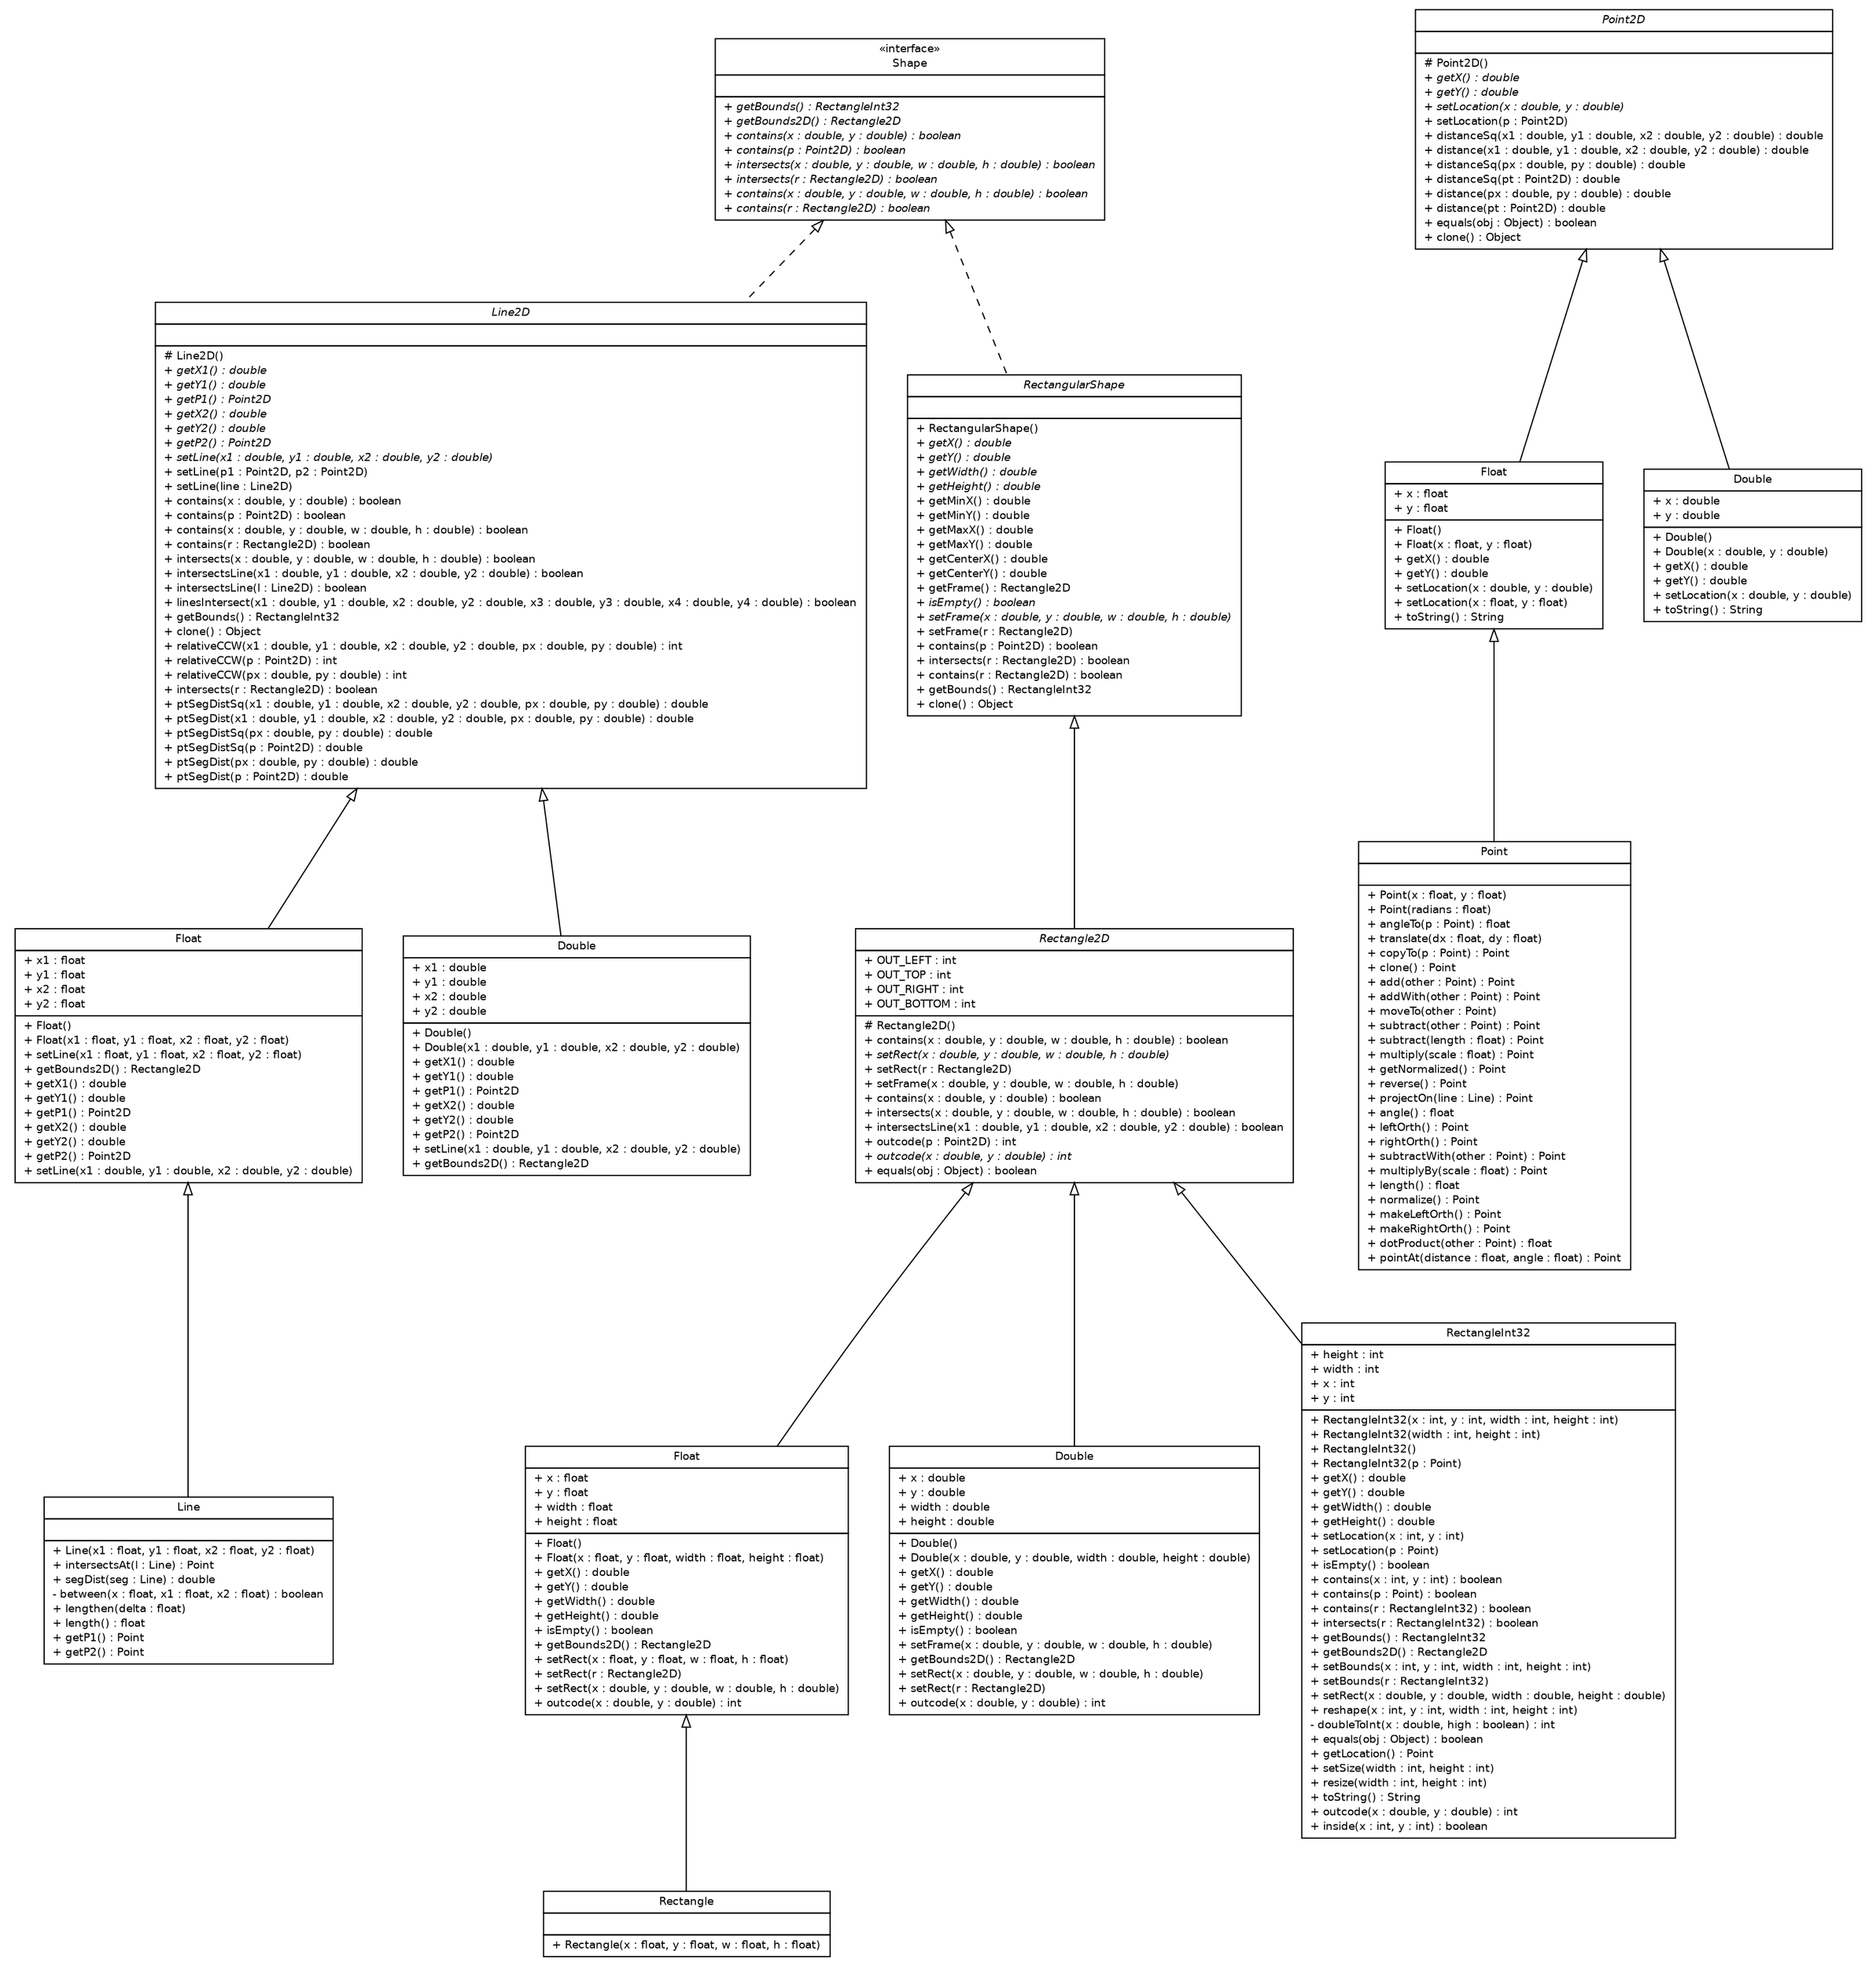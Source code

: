#!/usr/local/bin/dot
#
# Class diagram 
# Generated by UMLGraph version R5_6-24-gf6e263 (http://www.umlgraph.org/)
#

digraph G {
	edge [fontname="Helvetica",fontsize=10,labelfontname="Helvetica",labelfontsize=10];
	node [fontname="Helvetica",fontsize=10,shape=plaintext];
	nodesep=0.25;
	ranksep=0.5;
	// lejos.robotics.geometry.Line
	c723 [label=<<table title="lejos.robotics.geometry.Line" border="0" cellborder="1" cellspacing="0" cellpadding="2" port="p" href="./Line.html">
		<tr><td><table border="0" cellspacing="0" cellpadding="1">
<tr><td align="center" balign="center"> Line </td></tr>
		</table></td></tr>
		<tr><td><table border="0" cellspacing="0" cellpadding="1">
<tr><td align="left" balign="left">  </td></tr>
		</table></td></tr>
		<tr><td><table border="0" cellspacing="0" cellpadding="1">
<tr><td align="left" balign="left"> + Line(x1 : float, y1 : float, x2 : float, y2 : float) </td></tr>
<tr><td align="left" balign="left"> + intersectsAt(l : Line) : Point </td></tr>
<tr><td align="left" balign="left"> + segDist(seg : Line) : double </td></tr>
<tr><td align="left" balign="left"> - between(x : float, x1 : float, x2 : float) : boolean </td></tr>
<tr><td align="left" balign="left"> + lengthen(delta : float) </td></tr>
<tr><td align="left" balign="left"> + length() : float </td></tr>
<tr><td align="left" balign="left"> + getP1() : Point </td></tr>
<tr><td align="left" balign="left"> + getP2() : Point </td></tr>
		</table></td></tr>
		</table>>, URL="./Line.html", fontname="Helvetica", fontcolor="black", fontsize=9.0];
	// lejos.robotics.geometry.Line2D
	c724 [label=<<table title="lejos.robotics.geometry.Line2D" border="0" cellborder="1" cellspacing="0" cellpadding="2" port="p" href="./Line2D.html">
		<tr><td><table border="0" cellspacing="0" cellpadding="1">
<tr><td align="center" balign="center"><font face="Helvetica-Oblique"> Line2D </font></td></tr>
		</table></td></tr>
		<tr><td><table border="0" cellspacing="0" cellpadding="1">
<tr><td align="left" balign="left">  </td></tr>
		</table></td></tr>
		<tr><td><table border="0" cellspacing="0" cellpadding="1">
<tr><td align="left" balign="left"> # Line2D() </td></tr>
<tr><td align="left" balign="left"><font face="Helvetica-Oblique" point-size="9.0"> + getX1() : double </font></td></tr>
<tr><td align="left" balign="left"><font face="Helvetica-Oblique" point-size="9.0"> + getY1() : double </font></td></tr>
<tr><td align="left" balign="left"><font face="Helvetica-Oblique" point-size="9.0"> + getP1() : Point2D </font></td></tr>
<tr><td align="left" balign="left"><font face="Helvetica-Oblique" point-size="9.0"> + getX2() : double </font></td></tr>
<tr><td align="left" balign="left"><font face="Helvetica-Oblique" point-size="9.0"> + getY2() : double </font></td></tr>
<tr><td align="left" balign="left"><font face="Helvetica-Oblique" point-size="9.0"> + getP2() : Point2D </font></td></tr>
<tr><td align="left" balign="left"><font face="Helvetica-Oblique" point-size="9.0"> + setLine(x1 : double, y1 : double, x2 : double, y2 : double) </font></td></tr>
<tr><td align="left" balign="left"> + setLine(p1 : Point2D, p2 : Point2D) </td></tr>
<tr><td align="left" balign="left"> + setLine(line : Line2D) </td></tr>
<tr><td align="left" balign="left"> + contains(x : double, y : double) : boolean </td></tr>
<tr><td align="left" balign="left"> + contains(p : Point2D) : boolean </td></tr>
<tr><td align="left" balign="left"> + contains(x : double, y : double, w : double, h : double) : boolean </td></tr>
<tr><td align="left" balign="left"> + contains(r : Rectangle2D) : boolean </td></tr>
<tr><td align="left" balign="left"> + intersects(x : double, y : double, w : double, h : double) : boolean </td></tr>
<tr><td align="left" balign="left"> + intersectsLine(x1 : double, y1 : double, x2 : double, y2 : double) : boolean </td></tr>
<tr><td align="left" balign="left"> + intersectsLine(l : Line2D) : boolean </td></tr>
<tr><td align="left" balign="left"> + linesIntersect(x1 : double, y1 : double, x2 : double, y2 : double, x3 : double, y3 : double, x4 : double, y4 : double) : boolean </td></tr>
<tr><td align="left" balign="left"> + getBounds() : RectangleInt32 </td></tr>
<tr><td align="left" balign="left"> + clone() : Object </td></tr>
<tr><td align="left" balign="left"> + relativeCCW(x1 : double, y1 : double, x2 : double, y2 : double, px : double, py : double) : int </td></tr>
<tr><td align="left" balign="left"> + relativeCCW(p : Point2D) : int </td></tr>
<tr><td align="left" balign="left"> + relativeCCW(px : double, py : double) : int </td></tr>
<tr><td align="left" balign="left"> + intersects(r : Rectangle2D) : boolean </td></tr>
<tr><td align="left" balign="left"> + ptSegDistSq(x1 : double, y1 : double, x2 : double, y2 : double, px : double, py : double) : double </td></tr>
<tr><td align="left" balign="left"> + ptSegDist(x1 : double, y1 : double, x2 : double, y2 : double, px : double, py : double) : double </td></tr>
<tr><td align="left" balign="left"> + ptSegDistSq(px : double, py : double) : double </td></tr>
<tr><td align="left" balign="left"> + ptSegDistSq(p : Point2D) : double </td></tr>
<tr><td align="left" balign="left"> + ptSegDist(px : double, py : double) : double </td></tr>
<tr><td align="left" balign="left"> + ptSegDist(p : Point2D) : double </td></tr>
		</table></td></tr>
		</table>>, URL="./Line2D.html", fontname="Helvetica", fontcolor="black", fontsize=9.0];
	// lejos.robotics.geometry.Line2D.Float
	c725 [label=<<table title="lejos.robotics.geometry.Line2D.Float" border="0" cellborder="1" cellspacing="0" cellpadding="2" port="p" href="./Line2D.Float.html">
		<tr><td><table border="0" cellspacing="0" cellpadding="1">
<tr><td align="center" balign="center"> Float </td></tr>
		</table></td></tr>
		<tr><td><table border="0" cellspacing="0" cellpadding="1">
<tr><td align="left" balign="left"> + x1 : float </td></tr>
<tr><td align="left" balign="left"> + y1 : float </td></tr>
<tr><td align="left" balign="left"> + x2 : float </td></tr>
<tr><td align="left" balign="left"> + y2 : float </td></tr>
		</table></td></tr>
		<tr><td><table border="0" cellspacing="0" cellpadding="1">
<tr><td align="left" balign="left"> + Float() </td></tr>
<tr><td align="left" balign="left"> + Float(x1 : float, y1 : float, x2 : float, y2 : float) </td></tr>
<tr><td align="left" balign="left"> + setLine(x1 : float, y1 : float, x2 : float, y2 : float) </td></tr>
<tr><td align="left" balign="left"> + getBounds2D() : Rectangle2D </td></tr>
<tr><td align="left" balign="left"> + getX1() : double </td></tr>
<tr><td align="left" balign="left"> + getY1() : double </td></tr>
<tr><td align="left" balign="left"> + getP1() : Point2D </td></tr>
<tr><td align="left" balign="left"> + getX2() : double </td></tr>
<tr><td align="left" balign="left"> + getY2() : double </td></tr>
<tr><td align="left" balign="left"> + getP2() : Point2D </td></tr>
<tr><td align="left" balign="left"> + setLine(x1 : double, y1 : double, x2 : double, y2 : double) </td></tr>
		</table></td></tr>
		</table>>, URL="./Line2D.Float.html", fontname="Helvetica", fontcolor="black", fontsize=9.0];
	// lejos.robotics.geometry.Line2D.Double
	c726 [label=<<table title="lejos.robotics.geometry.Line2D.Double" border="0" cellborder="1" cellspacing="0" cellpadding="2" port="p" href="./Line2D.Double.html">
		<tr><td><table border="0" cellspacing="0" cellpadding="1">
<tr><td align="center" balign="center"> Double </td></tr>
		</table></td></tr>
		<tr><td><table border="0" cellspacing="0" cellpadding="1">
<tr><td align="left" balign="left"> + x1 : double </td></tr>
<tr><td align="left" balign="left"> + y1 : double </td></tr>
<tr><td align="left" balign="left"> + x2 : double </td></tr>
<tr><td align="left" balign="left"> + y2 : double </td></tr>
		</table></td></tr>
		<tr><td><table border="0" cellspacing="0" cellpadding="1">
<tr><td align="left" balign="left"> + Double() </td></tr>
<tr><td align="left" balign="left"> + Double(x1 : double, y1 : double, x2 : double, y2 : double) </td></tr>
<tr><td align="left" balign="left"> + getX1() : double </td></tr>
<tr><td align="left" balign="left"> + getY1() : double </td></tr>
<tr><td align="left" balign="left"> + getP1() : Point2D </td></tr>
<tr><td align="left" balign="left"> + getX2() : double </td></tr>
<tr><td align="left" balign="left"> + getY2() : double </td></tr>
<tr><td align="left" balign="left"> + getP2() : Point2D </td></tr>
<tr><td align="left" balign="left"> + setLine(x1 : double, y1 : double, x2 : double, y2 : double) </td></tr>
<tr><td align="left" balign="left"> + getBounds2D() : Rectangle2D </td></tr>
		</table></td></tr>
		</table>>, URL="./Line2D.Double.html", fontname="Helvetica", fontcolor="black", fontsize=9.0];
	// lejos.robotics.geometry.Point
	c727 [label=<<table title="lejos.robotics.geometry.Point" border="0" cellborder="1" cellspacing="0" cellpadding="2" port="p" href="./Point.html">
		<tr><td><table border="0" cellspacing="0" cellpadding="1">
<tr><td align="center" balign="center"> Point </td></tr>
		</table></td></tr>
		<tr><td><table border="0" cellspacing="0" cellpadding="1">
<tr><td align="left" balign="left">  </td></tr>
		</table></td></tr>
		<tr><td><table border="0" cellspacing="0" cellpadding="1">
<tr><td align="left" balign="left"> + Point(x : float, y : float) </td></tr>
<tr><td align="left" balign="left"> + Point(radians : float) </td></tr>
<tr><td align="left" balign="left"> + angleTo(p : Point) : float </td></tr>
<tr><td align="left" balign="left"> + translate(dx : float, dy : float) </td></tr>
<tr><td align="left" balign="left"> + copyTo(p : Point) : Point </td></tr>
<tr><td align="left" balign="left"> + clone() : Point </td></tr>
<tr><td align="left" balign="left"> + add(other : Point) : Point </td></tr>
<tr><td align="left" balign="left"> + addWith(other : Point) : Point </td></tr>
<tr><td align="left" balign="left"> + moveTo(other : Point) </td></tr>
<tr><td align="left" balign="left"> + subtract(other : Point) : Point </td></tr>
<tr><td align="left" balign="left"> + subtract(length : float) : Point </td></tr>
<tr><td align="left" balign="left"> + multiply(scale : float) : Point </td></tr>
<tr><td align="left" balign="left"> + getNormalized() : Point </td></tr>
<tr><td align="left" balign="left"> + reverse() : Point </td></tr>
<tr><td align="left" balign="left"> + projectOn(line : Line) : Point </td></tr>
<tr><td align="left" balign="left"> + angle() : float </td></tr>
<tr><td align="left" balign="left"> + leftOrth() : Point </td></tr>
<tr><td align="left" balign="left"> + rightOrth() : Point </td></tr>
<tr><td align="left" balign="left"> + subtractWith(other : Point) : Point </td></tr>
<tr><td align="left" balign="left"> + multiplyBy(scale : float) : Point </td></tr>
<tr><td align="left" balign="left"> + length() : float </td></tr>
<tr><td align="left" balign="left"> + normalize() : Point </td></tr>
<tr><td align="left" balign="left"> + makeLeftOrth() : Point </td></tr>
<tr><td align="left" balign="left"> + makeRightOrth() : Point </td></tr>
<tr><td align="left" balign="left"> + dotProduct(other : Point) : float </td></tr>
<tr><td align="left" balign="left"> + pointAt(distance : float, angle : float) : Point </td></tr>
		</table></td></tr>
		</table>>, URL="./Point.html", fontname="Helvetica", fontcolor="black", fontsize=9.0];
	// lejos.robotics.geometry.Point2D
	c728 [label=<<table title="lejos.robotics.geometry.Point2D" border="0" cellborder="1" cellspacing="0" cellpadding="2" port="p" href="./Point2D.html">
		<tr><td><table border="0" cellspacing="0" cellpadding="1">
<tr><td align="center" balign="center"><font face="Helvetica-Oblique"> Point2D </font></td></tr>
		</table></td></tr>
		<tr><td><table border="0" cellspacing="0" cellpadding="1">
<tr><td align="left" balign="left">  </td></tr>
		</table></td></tr>
		<tr><td><table border="0" cellspacing="0" cellpadding="1">
<tr><td align="left" balign="left"> # Point2D() </td></tr>
<tr><td align="left" balign="left"><font face="Helvetica-Oblique" point-size="9.0"> + getX() : double </font></td></tr>
<tr><td align="left" balign="left"><font face="Helvetica-Oblique" point-size="9.0"> + getY() : double </font></td></tr>
<tr><td align="left" balign="left"><font face="Helvetica-Oblique" point-size="9.0"> + setLocation(x : double, y : double) </font></td></tr>
<tr><td align="left" balign="left"> + setLocation(p : Point2D) </td></tr>
<tr><td align="left" balign="left"> + distanceSq(x1 : double, y1 : double, x2 : double, y2 : double) : double </td></tr>
<tr><td align="left" balign="left"> + distance(x1 : double, y1 : double, x2 : double, y2 : double) : double </td></tr>
<tr><td align="left" balign="left"> + distanceSq(px : double, py : double) : double </td></tr>
<tr><td align="left" balign="left"> + distanceSq(pt : Point2D) : double </td></tr>
<tr><td align="left" balign="left"> + distance(px : double, py : double) : double </td></tr>
<tr><td align="left" balign="left"> + distance(pt : Point2D) : double </td></tr>
<tr><td align="left" balign="left"> + equals(obj : Object) : boolean </td></tr>
<tr><td align="left" balign="left"> + clone() : Object </td></tr>
		</table></td></tr>
		</table>>, URL="./Point2D.html", fontname="Helvetica", fontcolor="black", fontsize=9.0];
	// lejos.robotics.geometry.Point2D.Float
	c729 [label=<<table title="lejos.robotics.geometry.Point2D.Float" border="0" cellborder="1" cellspacing="0" cellpadding="2" port="p" href="./Point2D.Float.html">
		<tr><td><table border="0" cellspacing="0" cellpadding="1">
<tr><td align="center" balign="center"> Float </td></tr>
		</table></td></tr>
		<tr><td><table border="0" cellspacing="0" cellpadding="1">
<tr><td align="left" balign="left"> + x : float </td></tr>
<tr><td align="left" balign="left"> + y : float </td></tr>
		</table></td></tr>
		<tr><td><table border="0" cellspacing="0" cellpadding="1">
<tr><td align="left" balign="left"> + Float() </td></tr>
<tr><td align="left" balign="left"> + Float(x : float, y : float) </td></tr>
<tr><td align="left" balign="left"> + getX() : double </td></tr>
<tr><td align="left" balign="left"> + getY() : double </td></tr>
<tr><td align="left" balign="left"> + setLocation(x : double, y : double) </td></tr>
<tr><td align="left" balign="left"> + setLocation(x : float, y : float) </td></tr>
<tr><td align="left" balign="left"> + toString() : String </td></tr>
		</table></td></tr>
		</table>>, URL="./Point2D.Float.html", fontname="Helvetica", fontcolor="black", fontsize=9.0];
	// lejos.robotics.geometry.Point2D.Double
	c730 [label=<<table title="lejos.robotics.geometry.Point2D.Double" border="0" cellborder="1" cellspacing="0" cellpadding="2" port="p" href="./Point2D.Double.html">
		<tr><td><table border="0" cellspacing="0" cellpadding="1">
<tr><td align="center" balign="center"> Double </td></tr>
		</table></td></tr>
		<tr><td><table border="0" cellspacing="0" cellpadding="1">
<tr><td align="left" balign="left"> + x : double </td></tr>
<tr><td align="left" balign="left"> + y : double </td></tr>
		</table></td></tr>
		<tr><td><table border="0" cellspacing="0" cellpadding="1">
<tr><td align="left" balign="left"> + Double() </td></tr>
<tr><td align="left" balign="left"> + Double(x : double, y : double) </td></tr>
<tr><td align="left" balign="left"> + getX() : double </td></tr>
<tr><td align="left" balign="left"> + getY() : double </td></tr>
<tr><td align="left" balign="left"> + setLocation(x : double, y : double) </td></tr>
<tr><td align="left" balign="left"> + toString() : String </td></tr>
		</table></td></tr>
		</table>>, URL="./Point2D.Double.html", fontname="Helvetica", fontcolor="black", fontsize=9.0];
	// lejos.robotics.geometry.Rectangle
	c731 [label=<<table title="lejos.robotics.geometry.Rectangle" border="0" cellborder="1" cellspacing="0" cellpadding="2" port="p" href="./Rectangle.html">
		<tr><td><table border="0" cellspacing="0" cellpadding="1">
<tr><td align="center" balign="center"> Rectangle </td></tr>
		</table></td></tr>
		<tr><td><table border="0" cellspacing="0" cellpadding="1">
<tr><td align="left" balign="left">  </td></tr>
		</table></td></tr>
		<tr><td><table border="0" cellspacing="0" cellpadding="1">
<tr><td align="left" balign="left"> + Rectangle(x : float, y : float, w : float, h : float) </td></tr>
		</table></td></tr>
		</table>>, URL="./Rectangle.html", fontname="Helvetica", fontcolor="black", fontsize=9.0];
	// lejos.robotics.geometry.Rectangle2D
	c732 [label=<<table title="lejos.robotics.geometry.Rectangle2D" border="0" cellborder="1" cellspacing="0" cellpadding="2" port="p" href="./Rectangle2D.html">
		<tr><td><table border="0" cellspacing="0" cellpadding="1">
<tr><td align="center" balign="center"><font face="Helvetica-Oblique"> Rectangle2D </font></td></tr>
		</table></td></tr>
		<tr><td><table border="0" cellspacing="0" cellpadding="1">
<tr><td align="left" balign="left"> + OUT_LEFT : int </td></tr>
<tr><td align="left" balign="left"> + OUT_TOP : int </td></tr>
<tr><td align="left" balign="left"> + OUT_RIGHT : int </td></tr>
<tr><td align="left" balign="left"> + OUT_BOTTOM : int </td></tr>
		</table></td></tr>
		<tr><td><table border="0" cellspacing="0" cellpadding="1">
<tr><td align="left" balign="left"> # Rectangle2D() </td></tr>
<tr><td align="left" balign="left"> + contains(x : double, y : double, w : double, h : double) : boolean </td></tr>
<tr><td align="left" balign="left"><font face="Helvetica-Oblique" point-size="9.0"> + setRect(x : double, y : double, w : double, h : double) </font></td></tr>
<tr><td align="left" balign="left"> + setRect(r : Rectangle2D) </td></tr>
<tr><td align="left" balign="left"> + setFrame(x : double, y : double, w : double, h : double) </td></tr>
<tr><td align="left" balign="left"> + contains(x : double, y : double) : boolean </td></tr>
<tr><td align="left" balign="left"> + intersects(x : double, y : double, w : double, h : double) : boolean </td></tr>
<tr><td align="left" balign="left"> + intersectsLine(x1 : double, y1 : double, x2 : double, y2 : double) : boolean </td></tr>
<tr><td align="left" balign="left"> + outcode(p : Point2D) : int </td></tr>
<tr><td align="left" balign="left"><font face="Helvetica-Oblique" point-size="9.0"> + outcode(x : double, y : double) : int </font></td></tr>
<tr><td align="left" balign="left"> + equals(obj : Object) : boolean </td></tr>
		</table></td></tr>
		</table>>, URL="./Rectangle2D.html", fontname="Helvetica", fontcolor="black", fontsize=9.0];
	// lejos.robotics.geometry.Rectangle2D.Float
	c733 [label=<<table title="lejos.robotics.geometry.Rectangle2D.Float" border="0" cellborder="1" cellspacing="0" cellpadding="2" port="p" href="./Rectangle2D.Float.html">
		<tr><td><table border="0" cellspacing="0" cellpadding="1">
<tr><td align="center" balign="center"> Float </td></tr>
		</table></td></tr>
		<tr><td><table border="0" cellspacing="0" cellpadding="1">
<tr><td align="left" balign="left"> + x : float </td></tr>
<tr><td align="left" balign="left"> + y : float </td></tr>
<tr><td align="left" balign="left"> + width : float </td></tr>
<tr><td align="left" balign="left"> + height : float </td></tr>
		</table></td></tr>
		<tr><td><table border="0" cellspacing="0" cellpadding="1">
<tr><td align="left" balign="left"> + Float() </td></tr>
<tr><td align="left" balign="left"> + Float(x : float, y : float, width : float, height : float) </td></tr>
<tr><td align="left" balign="left"> + getX() : double </td></tr>
<tr><td align="left" balign="left"> + getY() : double </td></tr>
<tr><td align="left" balign="left"> + getWidth() : double </td></tr>
<tr><td align="left" balign="left"> + getHeight() : double </td></tr>
<tr><td align="left" balign="left"> + isEmpty() : boolean </td></tr>
<tr><td align="left" balign="left"> + getBounds2D() : Rectangle2D </td></tr>
<tr><td align="left" balign="left"> + setRect(x : float, y : float, w : float, h : float) </td></tr>
<tr><td align="left" balign="left"> + setRect(r : Rectangle2D) </td></tr>
<tr><td align="left" balign="left"> + setRect(x : double, y : double, w : double, h : double) </td></tr>
<tr><td align="left" balign="left"> + outcode(x : double, y : double) : int </td></tr>
		</table></td></tr>
		</table>>, URL="./Rectangle2D.Float.html", fontname="Helvetica", fontcolor="black", fontsize=9.0];
	// lejos.robotics.geometry.Rectangle2D.Double
	c734 [label=<<table title="lejos.robotics.geometry.Rectangle2D.Double" border="0" cellborder="1" cellspacing="0" cellpadding="2" port="p" href="./Rectangle2D.Double.html">
		<tr><td><table border="0" cellspacing="0" cellpadding="1">
<tr><td align="center" balign="center"> Double </td></tr>
		</table></td></tr>
		<tr><td><table border="0" cellspacing="0" cellpadding="1">
<tr><td align="left" balign="left"> + x : double </td></tr>
<tr><td align="left" balign="left"> + y : double </td></tr>
<tr><td align="left" balign="left"> + width : double </td></tr>
<tr><td align="left" balign="left"> + height : double </td></tr>
		</table></td></tr>
		<tr><td><table border="0" cellspacing="0" cellpadding="1">
<tr><td align="left" balign="left"> + Double() </td></tr>
<tr><td align="left" balign="left"> + Double(x : double, y : double, width : double, height : double) </td></tr>
<tr><td align="left" balign="left"> + getX() : double </td></tr>
<tr><td align="left" balign="left"> + getY() : double </td></tr>
<tr><td align="left" balign="left"> + getWidth() : double </td></tr>
<tr><td align="left" balign="left"> + getHeight() : double </td></tr>
<tr><td align="left" balign="left"> + isEmpty() : boolean </td></tr>
<tr><td align="left" balign="left"> + setFrame(x : double, y : double, w : double, h : double) </td></tr>
<tr><td align="left" balign="left"> + getBounds2D() : Rectangle2D </td></tr>
<tr><td align="left" balign="left"> + setRect(x : double, y : double, w : double, h : double) </td></tr>
<tr><td align="left" balign="left"> + setRect(r : Rectangle2D) </td></tr>
<tr><td align="left" balign="left"> + outcode(x : double, y : double) : int </td></tr>
		</table></td></tr>
		</table>>, URL="./Rectangle2D.Double.html", fontname="Helvetica", fontcolor="black", fontsize=9.0];
	// lejos.robotics.geometry.RectangleInt32
	c735 [label=<<table title="lejos.robotics.geometry.RectangleInt32" border="0" cellborder="1" cellspacing="0" cellpadding="2" port="p" href="./RectangleInt32.html">
		<tr><td><table border="0" cellspacing="0" cellpadding="1">
<tr><td align="center" balign="center"> RectangleInt32 </td></tr>
		</table></td></tr>
		<tr><td><table border="0" cellspacing="0" cellpadding="1">
<tr><td align="left" balign="left"> + height : int </td></tr>
<tr><td align="left" balign="left"> + width : int </td></tr>
<tr><td align="left" balign="left"> + x : int </td></tr>
<tr><td align="left" balign="left"> + y : int </td></tr>
		</table></td></tr>
		<tr><td><table border="0" cellspacing="0" cellpadding="1">
<tr><td align="left" balign="left"> + RectangleInt32(x : int, y : int, width : int, height : int) </td></tr>
<tr><td align="left" balign="left"> + RectangleInt32(width : int, height : int) </td></tr>
<tr><td align="left" balign="left"> + RectangleInt32() </td></tr>
<tr><td align="left" balign="left"> + RectangleInt32(p : Point) </td></tr>
<tr><td align="left" balign="left"> + getX() : double </td></tr>
<tr><td align="left" balign="left"> + getY() : double </td></tr>
<tr><td align="left" balign="left"> + getWidth() : double </td></tr>
<tr><td align="left" balign="left"> + getHeight() : double </td></tr>
<tr><td align="left" balign="left"> + setLocation(x : int, y : int) </td></tr>
<tr><td align="left" balign="left"> + setLocation(p : Point) </td></tr>
<tr><td align="left" balign="left"> + isEmpty() : boolean </td></tr>
<tr><td align="left" balign="left"> + contains(x : int, y : int) : boolean </td></tr>
<tr><td align="left" balign="left"> + contains(p : Point) : boolean </td></tr>
<tr><td align="left" balign="left"> + contains(r : RectangleInt32) : boolean </td></tr>
<tr><td align="left" balign="left"> + intersects(r : RectangleInt32) : boolean </td></tr>
<tr><td align="left" balign="left"> + getBounds() : RectangleInt32 </td></tr>
<tr><td align="left" balign="left"> + getBounds2D() : Rectangle2D </td></tr>
<tr><td align="left" balign="left"> + setBounds(x : int, y : int, width : int, height : int) </td></tr>
<tr><td align="left" balign="left"> + setBounds(r : RectangleInt32) </td></tr>
<tr><td align="left" balign="left"> + setRect(x : double, y : double, width : double, height : double) </td></tr>
<tr><td align="left" balign="left"> + reshape(x : int, y : int, width : int, height : int) </td></tr>
<tr><td align="left" balign="left"> - doubleToInt(x : double, high : boolean) : int </td></tr>
<tr><td align="left" balign="left"> + equals(obj : Object) : boolean </td></tr>
<tr><td align="left" balign="left"> + getLocation() : Point </td></tr>
<tr><td align="left" balign="left"> + setSize(width : int, height : int) </td></tr>
<tr><td align="left" balign="left"> + resize(width : int, height : int) </td></tr>
<tr><td align="left" balign="left"> + toString() : String </td></tr>
<tr><td align="left" balign="left"> + outcode(x : double, y : double) : int </td></tr>
<tr><td align="left" balign="left"> + inside(x : int, y : int) : boolean </td></tr>
		</table></td></tr>
		</table>>, URL="./RectangleInt32.html", fontname="Helvetica", fontcolor="black", fontsize=9.0];
	// lejos.robotics.geometry.RectangularShape
	c736 [label=<<table title="lejos.robotics.geometry.RectangularShape" border="0" cellborder="1" cellspacing="0" cellpadding="2" port="p" href="./RectangularShape.html">
		<tr><td><table border="0" cellspacing="0" cellpadding="1">
<tr><td align="center" balign="center"><font face="Helvetica-Oblique"> RectangularShape </font></td></tr>
		</table></td></tr>
		<tr><td><table border="0" cellspacing="0" cellpadding="1">
<tr><td align="left" balign="left">  </td></tr>
		</table></td></tr>
		<tr><td><table border="0" cellspacing="0" cellpadding="1">
<tr><td align="left" balign="left"> + RectangularShape() </td></tr>
<tr><td align="left" balign="left"><font face="Helvetica-Oblique" point-size="9.0"> + getX() : double </font></td></tr>
<tr><td align="left" balign="left"><font face="Helvetica-Oblique" point-size="9.0"> + getY() : double </font></td></tr>
<tr><td align="left" balign="left"><font face="Helvetica-Oblique" point-size="9.0"> + getWidth() : double </font></td></tr>
<tr><td align="left" balign="left"><font face="Helvetica-Oblique" point-size="9.0"> + getHeight() : double </font></td></tr>
<tr><td align="left" balign="left"> + getMinX() : double </td></tr>
<tr><td align="left" balign="left"> + getMinY() : double </td></tr>
<tr><td align="left" balign="left"> + getMaxX() : double </td></tr>
<tr><td align="left" balign="left"> + getMaxY() : double </td></tr>
<tr><td align="left" balign="left"> + getCenterX() : double </td></tr>
<tr><td align="left" balign="left"> + getCenterY() : double </td></tr>
<tr><td align="left" balign="left"> + getFrame() : Rectangle2D </td></tr>
<tr><td align="left" balign="left"><font face="Helvetica-Oblique" point-size="9.0"> + isEmpty() : boolean </font></td></tr>
<tr><td align="left" balign="left"><font face="Helvetica-Oblique" point-size="9.0"> + setFrame(x : double, y : double, w : double, h : double) </font></td></tr>
<tr><td align="left" balign="left"> + setFrame(r : Rectangle2D) </td></tr>
<tr><td align="left" balign="left"> + contains(p : Point2D) : boolean </td></tr>
<tr><td align="left" balign="left"> + intersects(r : Rectangle2D) : boolean </td></tr>
<tr><td align="left" balign="left"> + contains(r : Rectangle2D) : boolean </td></tr>
<tr><td align="left" balign="left"> + getBounds() : RectangleInt32 </td></tr>
<tr><td align="left" balign="left"> + clone() : Object </td></tr>
		</table></td></tr>
		</table>>, URL="./RectangularShape.html", fontname="Helvetica", fontcolor="black", fontsize=9.0];
	// lejos.robotics.geometry.Shape
	c737 [label=<<table title="lejos.robotics.geometry.Shape" border="0" cellborder="1" cellspacing="0" cellpadding="2" port="p" href="./Shape.html">
		<tr><td><table border="0" cellspacing="0" cellpadding="1">
<tr><td align="center" balign="center"> &#171;interface&#187; </td></tr>
<tr><td align="center" balign="center"> Shape </td></tr>
		</table></td></tr>
		<tr><td><table border="0" cellspacing="0" cellpadding="1">
<tr><td align="left" balign="left">  </td></tr>
		</table></td></tr>
		<tr><td><table border="0" cellspacing="0" cellpadding="1">
<tr><td align="left" balign="left"><font face="Helvetica-Oblique" point-size="9.0"> + getBounds() : RectangleInt32 </font></td></tr>
<tr><td align="left" balign="left"><font face="Helvetica-Oblique" point-size="9.0"> + getBounds2D() : Rectangle2D </font></td></tr>
<tr><td align="left" balign="left"><font face="Helvetica-Oblique" point-size="9.0"> + contains(x : double, y : double) : boolean </font></td></tr>
<tr><td align="left" balign="left"><font face="Helvetica-Oblique" point-size="9.0"> + contains(p : Point2D) : boolean </font></td></tr>
<tr><td align="left" balign="left"><font face="Helvetica-Oblique" point-size="9.0"> + intersects(x : double, y : double, w : double, h : double) : boolean </font></td></tr>
<tr><td align="left" balign="left"><font face="Helvetica-Oblique" point-size="9.0"> + intersects(r : Rectangle2D) : boolean </font></td></tr>
<tr><td align="left" balign="left"><font face="Helvetica-Oblique" point-size="9.0"> + contains(x : double, y : double, w : double, h : double) : boolean </font></td></tr>
<tr><td align="left" balign="left"><font face="Helvetica-Oblique" point-size="9.0"> + contains(r : Rectangle2D) : boolean </font></td></tr>
		</table></td></tr>
		</table>>, URL="./Shape.html", fontname="Helvetica", fontcolor="black", fontsize=9.0];
	//lejos.robotics.geometry.Line extends lejos.robotics.geometry.Line2D.Float
	c725:p -> c723:p [dir=back,arrowtail=empty];
	//lejos.robotics.geometry.Line2D implements lejos.robotics.geometry.Shape
	c737:p -> c724:p [dir=back,arrowtail=empty,style=dashed];
	//lejos.robotics.geometry.Line2D.Float extends lejos.robotics.geometry.Line2D
	c724:p -> c725:p [dir=back,arrowtail=empty];
	//lejos.robotics.geometry.Line2D.Double extends lejos.robotics.geometry.Line2D
	c724:p -> c726:p [dir=back,arrowtail=empty];
	//lejos.robotics.geometry.Point extends lejos.robotics.geometry.Point2D.Float
	c729:p -> c727:p [dir=back,arrowtail=empty];
	//lejos.robotics.geometry.Point2D.Float extends lejos.robotics.geometry.Point2D
	c728:p -> c729:p [dir=back,arrowtail=empty];
	//lejos.robotics.geometry.Point2D.Double extends lejos.robotics.geometry.Point2D
	c728:p -> c730:p [dir=back,arrowtail=empty];
	//lejos.robotics.geometry.Rectangle extends lejos.robotics.geometry.Rectangle2D.Float
	c733:p -> c731:p [dir=back,arrowtail=empty];
	//lejos.robotics.geometry.Rectangle2D extends lejos.robotics.geometry.RectangularShape
	c736:p -> c732:p [dir=back,arrowtail=empty];
	//lejos.robotics.geometry.Rectangle2D.Float extends lejos.robotics.geometry.Rectangle2D
	c732:p -> c733:p [dir=back,arrowtail=empty];
	//lejos.robotics.geometry.Rectangle2D.Double extends lejos.robotics.geometry.Rectangle2D
	c732:p -> c734:p [dir=back,arrowtail=empty];
	//lejos.robotics.geometry.RectangleInt32 extends lejos.robotics.geometry.Rectangle2D
	c732:p -> c735:p [dir=back,arrowtail=empty];
	//lejos.robotics.geometry.RectangularShape implements lejos.robotics.geometry.Shape
	c737:p -> c736:p [dir=back,arrowtail=empty,style=dashed];
}

